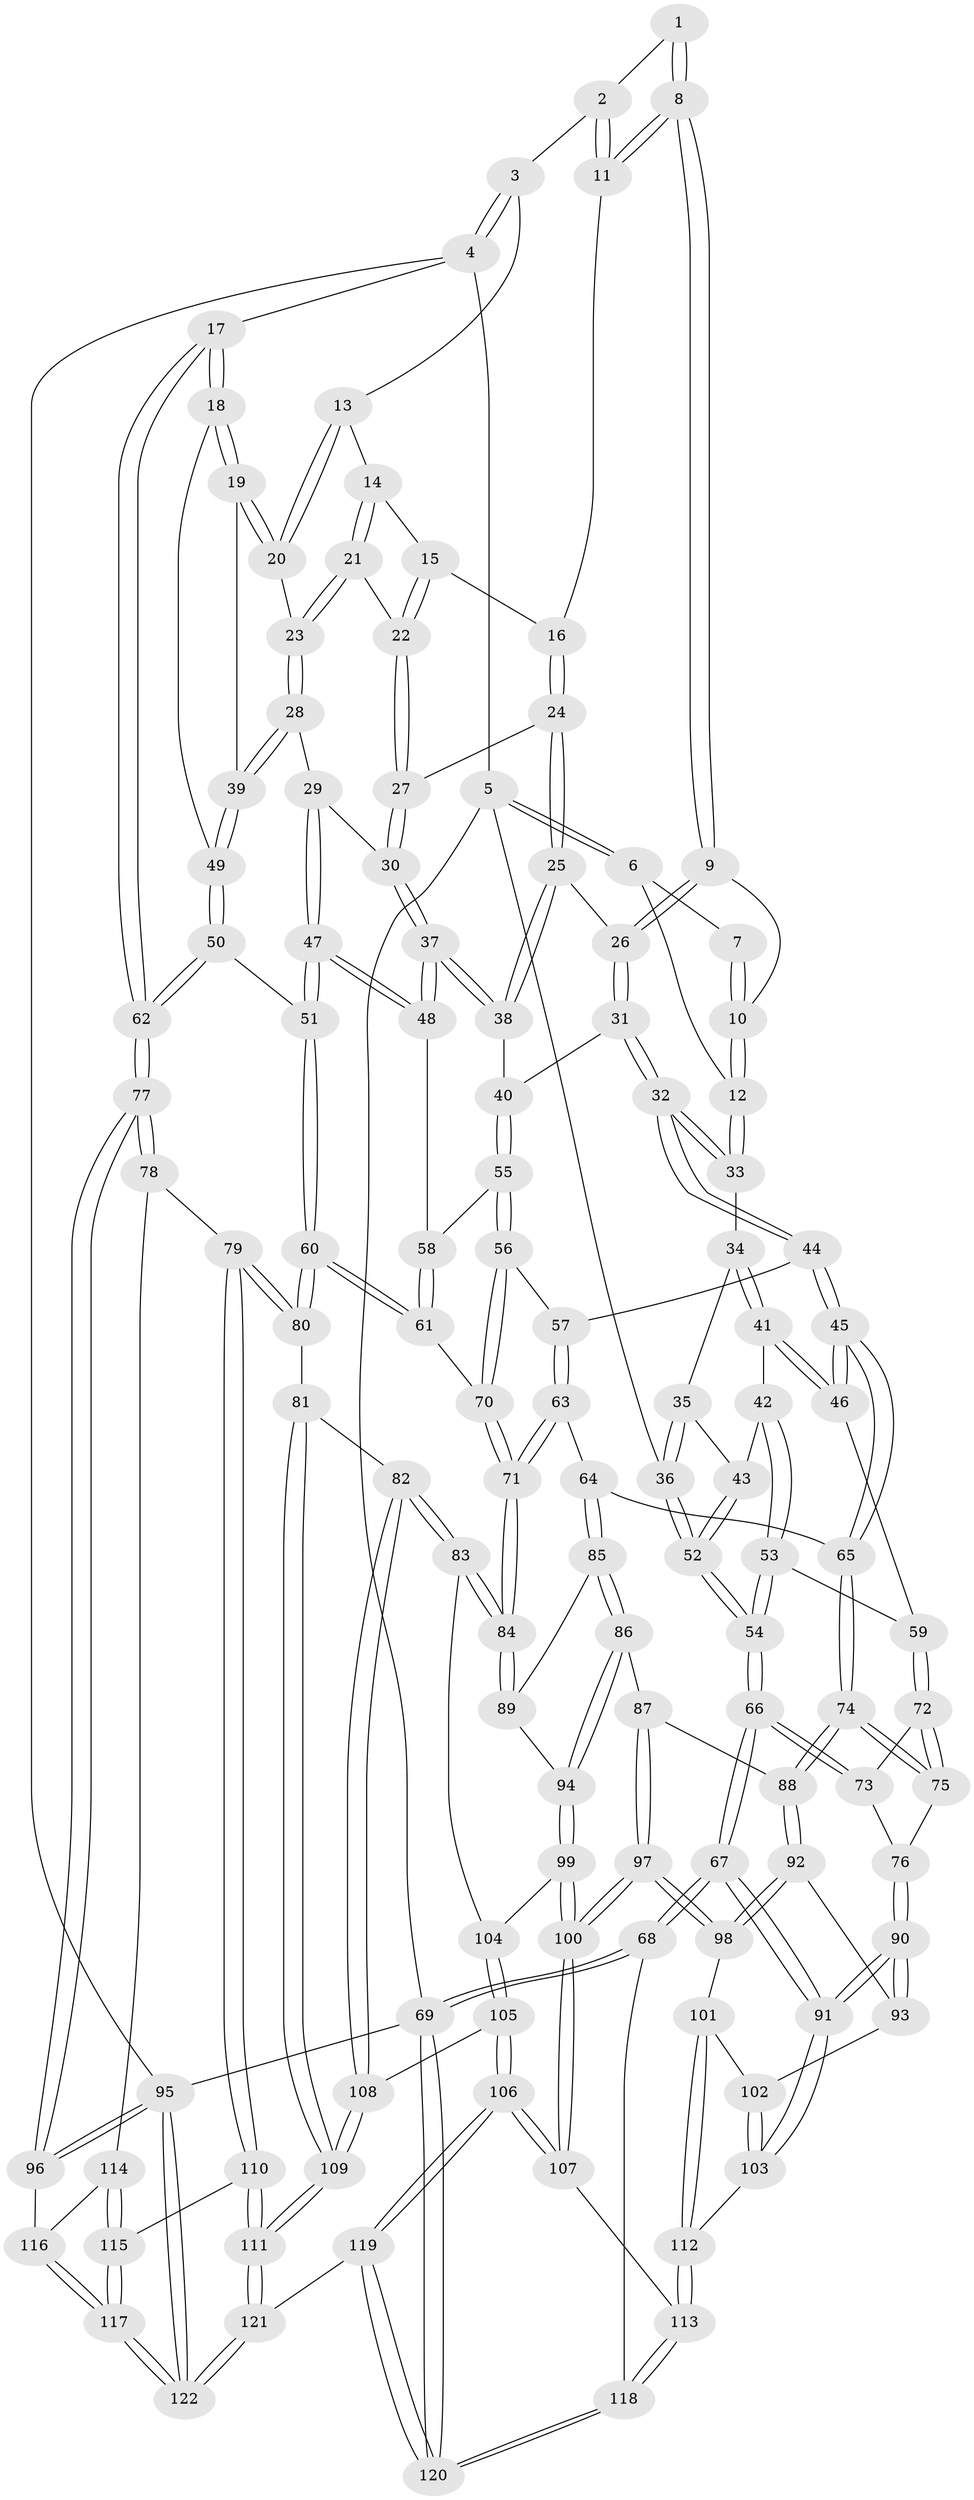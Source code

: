 // Generated by graph-tools (version 1.1) at 2025/16/03/09/25 04:16:47]
// undirected, 122 vertices, 302 edges
graph export_dot {
graph [start="1"]
  node [color=gray90,style=filled];
  1 [pos="+0.4694845455285831+0"];
  2 [pos="+0.6345250719747473+0"];
  3 [pos="+0.9751019167831199+0"];
  4 [pos="+1+0"];
  5 [pos="+0+0"];
  6 [pos="+0.10821718452033322+0"];
  7 [pos="+0.33519709190093727+0"];
  8 [pos="+0.47232353590457243+0.09895924696154043"];
  9 [pos="+0.46311162633014274+0.109410350552449"];
  10 [pos="+0.3837234708718173+0.05491998543115144"];
  11 [pos="+0.6144069052769183+0.030669532208258046"];
  12 [pos="+0.2446115739995687+0.10786868728602696"];
  13 [pos="+0.8257569612489063+0.008659581899917416"];
  14 [pos="+0.7753924308775102+0.05937922861856967"];
  15 [pos="+0.7385347846862977+0.06823464971894799"];
  16 [pos="+0.6439636092346641+0.07402742026338857"];
  17 [pos="+1+0.17777892007891447"];
  18 [pos="+1+0.18914841499048124"];
  19 [pos="+1+0.18513938963369878"];
  20 [pos="+0.8774598086193357+0.15981599775247646"];
  21 [pos="+0.779831156606597+0.14062977568603305"];
  22 [pos="+0.7321085364100255+0.1619794732843745"];
  23 [pos="+0.8425563659196087+0.17688525354540674"];
  24 [pos="+0.6462401405019046+0.1091616253748241"];
  25 [pos="+0.5827549976710233+0.19281134712830714"];
  26 [pos="+0.4626678976325536+0.11991537046402866"];
  27 [pos="+0.7113250277153924+0.17646016859832012"];
  28 [pos="+0.8108437699395611+0.2342960088066114"];
  29 [pos="+0.7550803466071125+0.23753179842594133"];
  30 [pos="+0.7117958647677344+0.18496234889343854"];
  31 [pos="+0.40163419053478927+0.22547863217969413"];
  32 [pos="+0.3401994968491828+0.2500529661822563"];
  33 [pos="+0.23928909472445453+0.14539208125773917"];
  34 [pos="+0.21642799043481337+0.15496935482213064"];
  35 [pos="+0.15689563984723318+0.16569883928210552"];
  36 [pos="+0+0"];
  37 [pos="+0.6083326317244655+0.274155851190833"];
  38 [pos="+0.5928092186809033+0.25985317890531995"];
  39 [pos="+0.8362447062982916+0.28192207000098923"];
  40 [pos="+0.4785726118655363+0.2706462086816344"];
  41 [pos="+0.16539695701544546+0.3183623588037864"];
  42 [pos="+0.1125309648525457+0.2758903666567378"];
  43 [pos="+0.0917119127101325+0.22954924886244105"];
  44 [pos="+0.30703529821467773+0.36052810965338933"];
  45 [pos="+0.27627905687316306+0.38649602376747944"];
  46 [pos="+0.20132701899083283+0.3768296468680331"];
  47 [pos="+0.6922167058820067+0.35116822835619005"];
  48 [pos="+0.6367832189871085+0.3359097554273052"];
  49 [pos="+0.8439286460634637+0.3534355350864795"];
  50 [pos="+0.8105990981812881+0.4337454454740347"];
  51 [pos="+0.7978354169937023+0.443618356852808"];
  52 [pos="+0+0.18879280245847066"];
  53 [pos="+0.02973558079010438+0.36451597665297597"];
  54 [pos="+0+0.27569647842681194"];
  55 [pos="+0.49646530642867504+0.4120705047886894"];
  56 [pos="+0.49011379820515316+0.4196917260300981"];
  57 [pos="+0.41275406935632847+0.4034260661374198"];
  58 [pos="+0.6074532477425961+0.3635014575065226"];
  59 [pos="+0.1083064673246644+0.42469824650499377"];
  60 [pos="+0.7730377426514152+0.5794451252019659"];
  61 [pos="+0.6163935162178056+0.503293933657643"];
  62 [pos="+1+0.41443103012002414"];
  63 [pos="+0.3913771309461393+0.5285161847624135"];
  64 [pos="+0.341548858286013+0.535312799725048"];
  65 [pos="+0.27693652279053+0.39665127208561346"];
  66 [pos="+0+0.6274831731930428"];
  67 [pos="+0+0.723068434536753"];
  68 [pos="+0+0.8192410373127184"];
  69 [pos="+0+1"];
  70 [pos="+0.5058863927441579+0.5077444066756837"];
  71 [pos="+0.49081954813716916+0.5405406136573023"];
  72 [pos="+0.10395199608996783+0.438777063773411"];
  73 [pos="+0.05584459543085499+0.4828906979939998"];
  74 [pos="+0.19624741852875452+0.564117129911013"];
  75 [pos="+0.1568429753713085+0.5483605527561071"];
  76 [pos="+0.0997167631098158+0.573380368214642"];
  77 [pos="+1+0.5913940027499415"];
  78 [pos="+0.8266069746958965+0.6482727095460675"];
  79 [pos="+0.8216993444586036+0.6467205791484097"];
  80 [pos="+0.7791786652446535+0.6161329468308848"];
  81 [pos="+0.6954818600082834+0.6613299878587856"];
  82 [pos="+0.5284315170572451+0.6714114407935395"];
  83 [pos="+0.5137041700050283+0.6640010026160303"];
  84 [pos="+0.49869715828255534+0.6089726530089655"];
  85 [pos="+0.33585081614496903+0.5507199524464671"];
  86 [pos="+0.31190732980414+0.5924700166282897"];
  87 [pos="+0.25762150468831174+0.6022706133566782"];
  88 [pos="+0.20590043581879391+0.5815340553536927"];
  89 [pos="+0.40290492583336973+0.5967589998583621"];
  90 [pos="+0.032351727668587474+0.6430254050876348"];
  91 [pos="+0+0.728226340735842"];
  92 [pos="+0.17797803689571146+0.6253018000977567"];
  93 [pos="+0.16190032265864865+0.6369089597525734"];
  94 [pos="+0.34793250691594674+0.6462722607787088"];
  95 [pos="+1+1"];
  96 [pos="+1+0.7353793113797388"];
  97 [pos="+0.24662598849809925+0.7416742808776157"];
  98 [pos="+0.23312115927210877+0.7412546653099072"];
  99 [pos="+0.36358894726060054+0.6770573529777613"];
  100 [pos="+0.29243517026551263+0.7654258695079327"];
  101 [pos="+0.18641755444876404+0.7504233261742661"];
  102 [pos="+0.15846499153537508+0.666896747320827"];
  103 [pos="+0.0007620983694131197+0.7695752339830844"];
  104 [pos="+0.4711516268573173+0.6827257606735414"];
  105 [pos="+0.39092797739429885+0.8525015001137703"];
  106 [pos="+0.35136329037226255+0.8928625670028386"];
  107 [pos="+0.31348682151372437+0.8155617375627126"];
  108 [pos="+0.5385508004321502+0.799041500679356"];
  109 [pos="+0.6267807000308508+0.9185885670117993"];
  110 [pos="+0.7653933700140567+0.8753744764745621"];
  111 [pos="+0.6310670834636459+0.9405965533355493"];
  112 [pos="+0.08079268697716785+0.8012796242620688"];
  113 [pos="+0.10640776764906465+0.8395768667716329"];
  114 [pos="+0.8766559021776834+0.7384413936935236"];
  115 [pos="+0.8933377117896356+0.9245758436282187"];
  116 [pos="+0.9612202438294098+0.7938206932764732"];
  117 [pos="+0.9760625222414209+1"];
  118 [pos="+0.20487608852472944+1"];
  119 [pos="+0.33671780211188923+1"];
  120 [pos="+0.3112709786383568+1"];
  121 [pos="+0.5616261655443517+1"];
  122 [pos="+1+1"];
  1 -- 2;
  1 -- 8;
  1 -- 8;
  2 -- 3;
  2 -- 11;
  2 -- 11;
  3 -- 4;
  3 -- 4;
  3 -- 13;
  4 -- 5;
  4 -- 17;
  4 -- 95;
  5 -- 6;
  5 -- 6;
  5 -- 36;
  5 -- 69;
  6 -- 7;
  6 -- 12;
  7 -- 10;
  7 -- 10;
  8 -- 9;
  8 -- 9;
  8 -- 11;
  8 -- 11;
  9 -- 10;
  9 -- 26;
  9 -- 26;
  10 -- 12;
  10 -- 12;
  11 -- 16;
  12 -- 33;
  12 -- 33;
  13 -- 14;
  13 -- 20;
  13 -- 20;
  14 -- 15;
  14 -- 21;
  14 -- 21;
  15 -- 16;
  15 -- 22;
  15 -- 22;
  16 -- 24;
  16 -- 24;
  17 -- 18;
  17 -- 18;
  17 -- 62;
  17 -- 62;
  18 -- 19;
  18 -- 19;
  18 -- 49;
  19 -- 20;
  19 -- 20;
  19 -- 39;
  20 -- 23;
  21 -- 22;
  21 -- 23;
  21 -- 23;
  22 -- 27;
  22 -- 27;
  23 -- 28;
  23 -- 28;
  24 -- 25;
  24 -- 25;
  24 -- 27;
  25 -- 26;
  25 -- 38;
  25 -- 38;
  26 -- 31;
  26 -- 31;
  27 -- 30;
  27 -- 30;
  28 -- 29;
  28 -- 39;
  28 -- 39;
  29 -- 30;
  29 -- 47;
  29 -- 47;
  30 -- 37;
  30 -- 37;
  31 -- 32;
  31 -- 32;
  31 -- 40;
  32 -- 33;
  32 -- 33;
  32 -- 44;
  32 -- 44;
  33 -- 34;
  34 -- 35;
  34 -- 41;
  34 -- 41;
  35 -- 36;
  35 -- 36;
  35 -- 43;
  36 -- 52;
  36 -- 52;
  37 -- 38;
  37 -- 38;
  37 -- 48;
  37 -- 48;
  38 -- 40;
  39 -- 49;
  39 -- 49;
  40 -- 55;
  40 -- 55;
  41 -- 42;
  41 -- 46;
  41 -- 46;
  42 -- 43;
  42 -- 53;
  42 -- 53;
  43 -- 52;
  43 -- 52;
  44 -- 45;
  44 -- 45;
  44 -- 57;
  45 -- 46;
  45 -- 46;
  45 -- 65;
  45 -- 65;
  46 -- 59;
  47 -- 48;
  47 -- 48;
  47 -- 51;
  47 -- 51;
  48 -- 58;
  49 -- 50;
  49 -- 50;
  50 -- 51;
  50 -- 62;
  50 -- 62;
  51 -- 60;
  51 -- 60;
  52 -- 54;
  52 -- 54;
  53 -- 54;
  53 -- 54;
  53 -- 59;
  54 -- 66;
  54 -- 66;
  55 -- 56;
  55 -- 56;
  55 -- 58;
  56 -- 57;
  56 -- 70;
  56 -- 70;
  57 -- 63;
  57 -- 63;
  58 -- 61;
  58 -- 61;
  59 -- 72;
  59 -- 72;
  60 -- 61;
  60 -- 61;
  60 -- 80;
  60 -- 80;
  61 -- 70;
  62 -- 77;
  62 -- 77;
  63 -- 64;
  63 -- 71;
  63 -- 71;
  64 -- 65;
  64 -- 85;
  64 -- 85;
  65 -- 74;
  65 -- 74;
  66 -- 67;
  66 -- 67;
  66 -- 73;
  66 -- 73;
  67 -- 68;
  67 -- 68;
  67 -- 91;
  67 -- 91;
  68 -- 69;
  68 -- 69;
  68 -- 118;
  69 -- 120;
  69 -- 120;
  69 -- 95;
  70 -- 71;
  70 -- 71;
  71 -- 84;
  71 -- 84;
  72 -- 73;
  72 -- 75;
  72 -- 75;
  73 -- 76;
  74 -- 75;
  74 -- 75;
  74 -- 88;
  74 -- 88;
  75 -- 76;
  76 -- 90;
  76 -- 90;
  77 -- 78;
  77 -- 78;
  77 -- 96;
  77 -- 96;
  78 -- 79;
  78 -- 114;
  79 -- 80;
  79 -- 80;
  79 -- 110;
  79 -- 110;
  80 -- 81;
  81 -- 82;
  81 -- 109;
  81 -- 109;
  82 -- 83;
  82 -- 83;
  82 -- 108;
  82 -- 108;
  83 -- 84;
  83 -- 84;
  83 -- 104;
  84 -- 89;
  84 -- 89;
  85 -- 86;
  85 -- 86;
  85 -- 89;
  86 -- 87;
  86 -- 94;
  86 -- 94;
  87 -- 88;
  87 -- 97;
  87 -- 97;
  88 -- 92;
  88 -- 92;
  89 -- 94;
  90 -- 91;
  90 -- 91;
  90 -- 93;
  90 -- 93;
  91 -- 103;
  91 -- 103;
  92 -- 93;
  92 -- 98;
  92 -- 98;
  93 -- 102;
  94 -- 99;
  94 -- 99;
  95 -- 96;
  95 -- 96;
  95 -- 122;
  95 -- 122;
  96 -- 116;
  97 -- 98;
  97 -- 98;
  97 -- 100;
  97 -- 100;
  98 -- 101;
  99 -- 100;
  99 -- 100;
  99 -- 104;
  100 -- 107;
  100 -- 107;
  101 -- 102;
  101 -- 112;
  101 -- 112;
  102 -- 103;
  102 -- 103;
  103 -- 112;
  104 -- 105;
  104 -- 105;
  105 -- 106;
  105 -- 106;
  105 -- 108;
  106 -- 107;
  106 -- 107;
  106 -- 119;
  106 -- 119;
  107 -- 113;
  108 -- 109;
  108 -- 109;
  109 -- 111;
  109 -- 111;
  110 -- 111;
  110 -- 111;
  110 -- 115;
  111 -- 121;
  111 -- 121;
  112 -- 113;
  112 -- 113;
  113 -- 118;
  113 -- 118;
  114 -- 115;
  114 -- 115;
  114 -- 116;
  115 -- 117;
  115 -- 117;
  116 -- 117;
  116 -- 117;
  117 -- 122;
  117 -- 122;
  118 -- 120;
  118 -- 120;
  119 -- 120;
  119 -- 120;
  119 -- 121;
  121 -- 122;
  121 -- 122;
}
